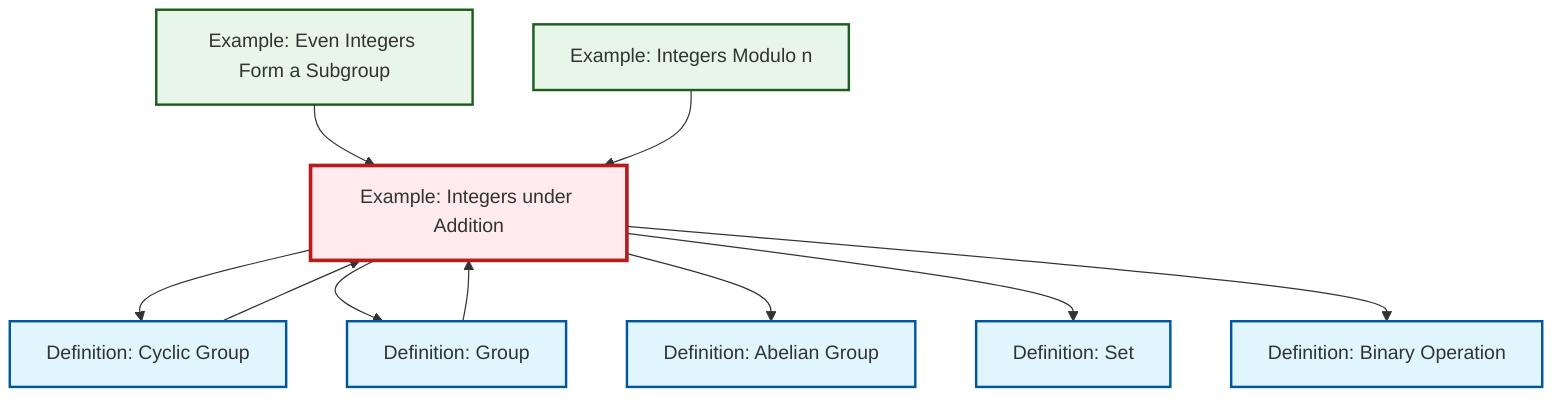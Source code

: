 graph TD
    classDef definition fill:#e1f5fe,stroke:#01579b,stroke-width:2px
    classDef theorem fill:#f3e5f5,stroke:#4a148c,stroke-width:2px
    classDef axiom fill:#fff3e0,stroke:#e65100,stroke-width:2px
    classDef example fill:#e8f5e9,stroke:#1b5e20,stroke-width:2px
    classDef current fill:#ffebee,stroke:#b71c1c,stroke-width:3px
    ex-quotient-integers-mod-n["Example: Integers Modulo n"]:::example
    def-set["Definition: Set"]:::definition
    def-cyclic-group["Definition: Cyclic Group"]:::definition
    def-binary-operation["Definition: Binary Operation"]:::definition
    def-group["Definition: Group"]:::definition
    ex-integers-addition["Example: Integers under Addition"]:::example
    def-abelian-group["Definition: Abelian Group"]:::definition
    ex-even-integers-subgroup["Example: Even Integers Form a Subgroup"]:::example
    ex-integers-addition --> def-cyclic-group
    ex-integers-addition --> def-group
    ex-integers-addition --> def-abelian-group
    def-cyclic-group --> ex-integers-addition
    ex-integers-addition --> def-set
    ex-even-integers-subgroup --> ex-integers-addition
    ex-integers-addition --> def-binary-operation
    def-group --> ex-integers-addition
    ex-quotient-integers-mod-n --> ex-integers-addition
    class ex-integers-addition current